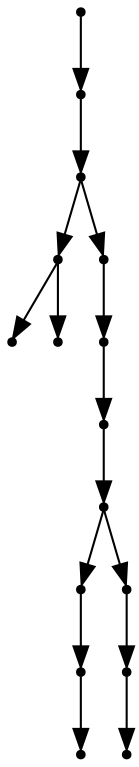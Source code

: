 digraph {
  15 [shape=point];
  14 [shape=point];
  13 [shape=point];
  2 [shape=point];
  0 [shape=point];
  1 [shape=point];
  12 [shape=point];
  11 [shape=point];
  10 [shape=point];
  9 [shape=point];
  5 [shape=point];
  4 [shape=point];
  3 [shape=point];
  8 [shape=point];
  7 [shape=point];
  6 [shape=point];
15 -> 14;
14 -> 13;
13 -> 2;
2 -> 0;
2 -> 1;
13 -> 12;
12 -> 11;
11 -> 10;
10 -> 9;
9 -> 5;
5 -> 4;
4 -> 3;
9 -> 8;
8 -> 7;
7 -> 6;
}
